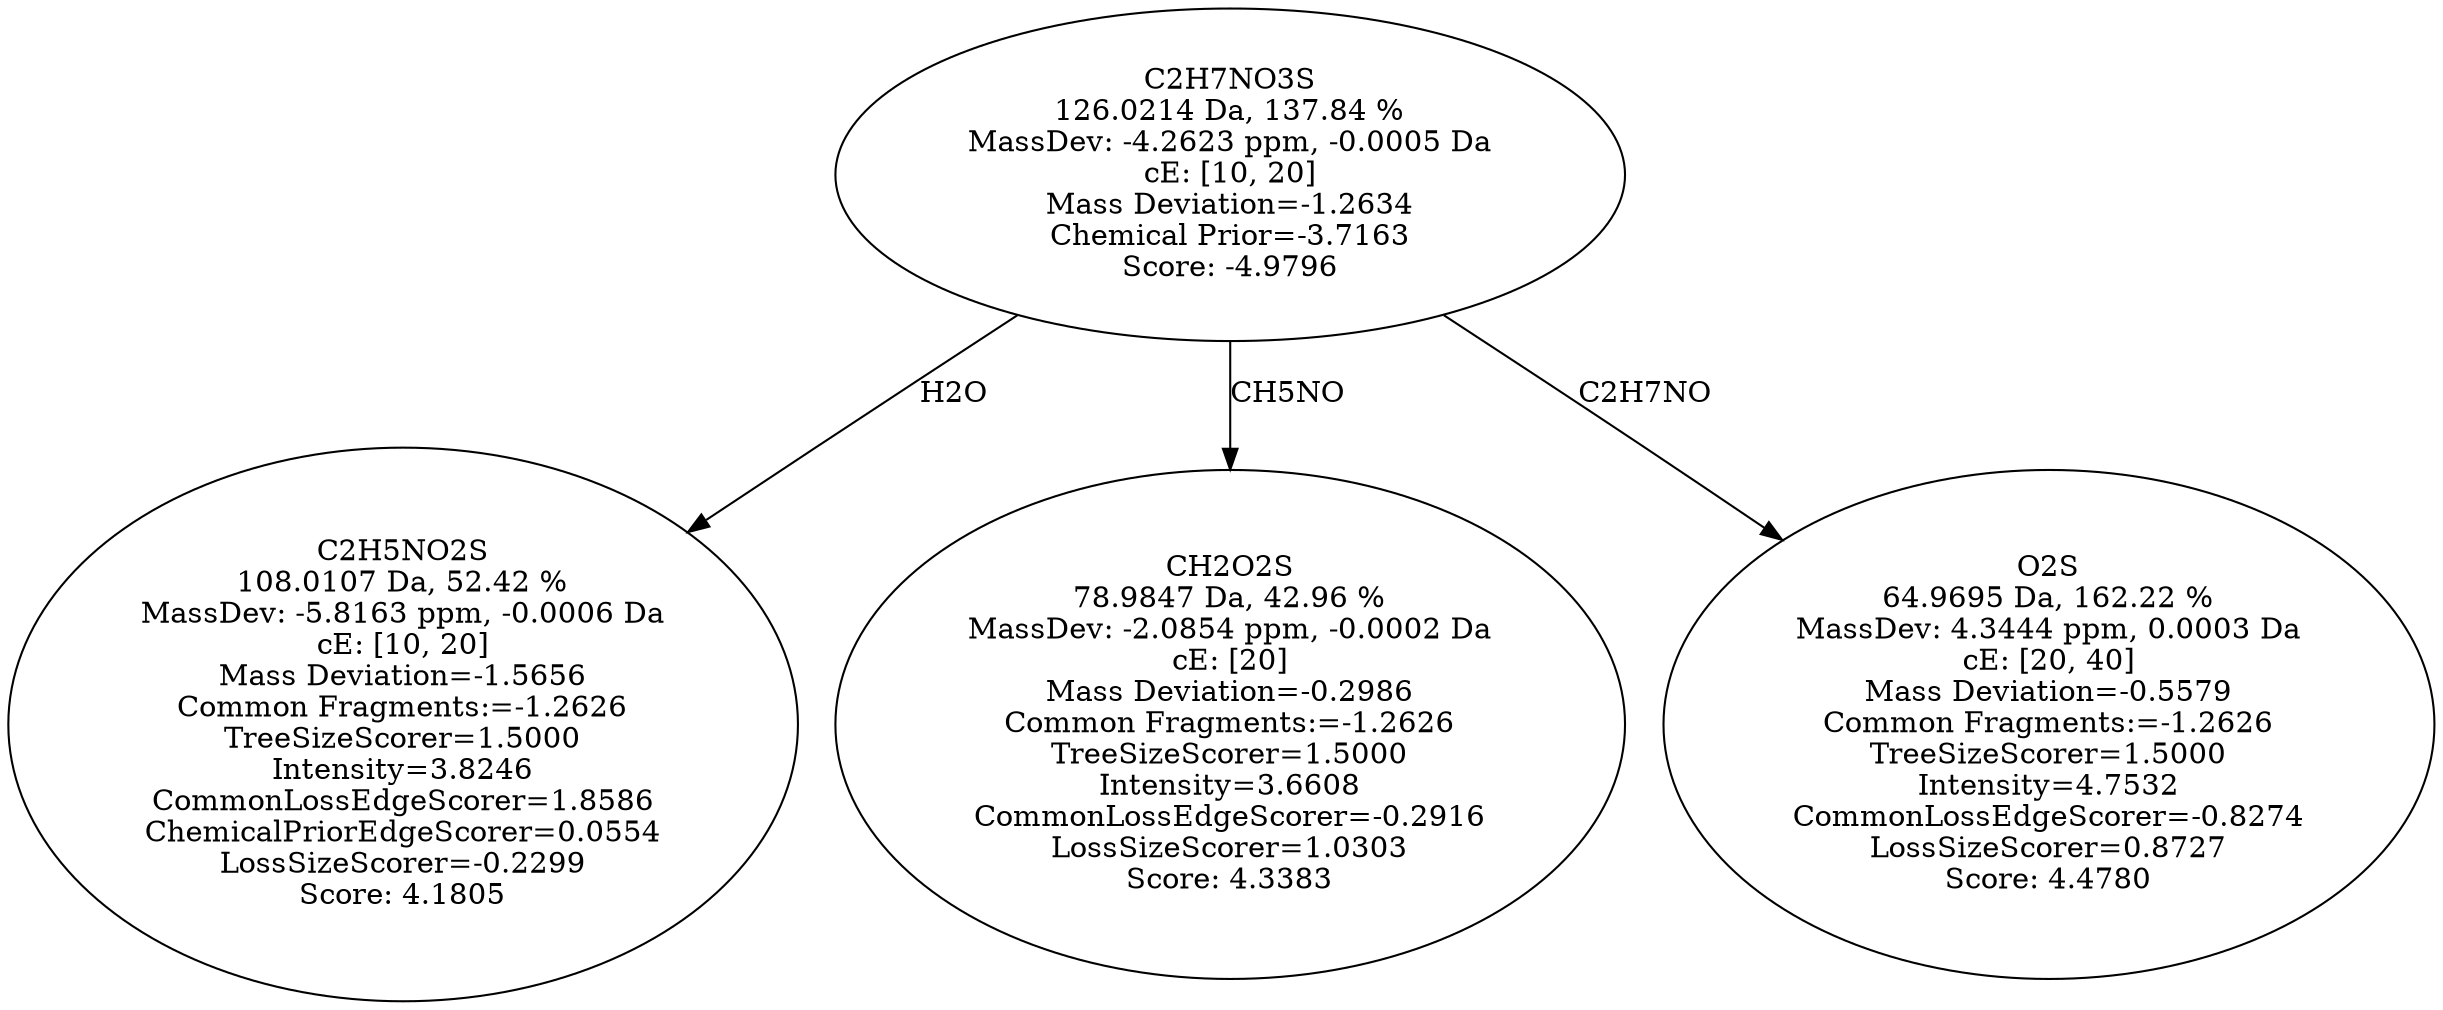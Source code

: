 strict digraph {
v1 [label="C2H5NO2S\n108.0107 Da, 52.42 %\nMassDev: -5.8163 ppm, -0.0006 Da\ncE: [10, 20]\nMass Deviation=-1.5656\nCommon Fragments:=-1.2626\nTreeSizeScorer=1.5000\nIntensity=3.8246\nCommonLossEdgeScorer=1.8586\nChemicalPriorEdgeScorer=0.0554\nLossSizeScorer=-0.2299\nScore: 4.1805"];
v2 [label="CH2O2S\n78.9847 Da, 42.96 %\nMassDev: -2.0854 ppm, -0.0002 Da\ncE: [20]\nMass Deviation=-0.2986\nCommon Fragments:=-1.2626\nTreeSizeScorer=1.5000\nIntensity=3.6608\nCommonLossEdgeScorer=-0.2916\nLossSizeScorer=1.0303\nScore: 4.3383"];
v3 [label="O2S\n64.9695 Da, 162.22 %\nMassDev: 4.3444 ppm, 0.0003 Da\ncE: [20, 40]\nMass Deviation=-0.5579\nCommon Fragments:=-1.2626\nTreeSizeScorer=1.5000\nIntensity=4.7532\nCommonLossEdgeScorer=-0.8274\nLossSizeScorer=0.8727\nScore: 4.4780"];
v4 [label="C2H7NO3S\n126.0214 Da, 137.84 %\nMassDev: -4.2623 ppm, -0.0005 Da\ncE: [10, 20]\nMass Deviation=-1.2634\nChemical Prior=-3.7163\nScore: -4.9796"];
v4 -> v1 [label="H2O"];
v4 -> v2 [label="CH5NO"];
v4 -> v3 [label="C2H7NO"];
}